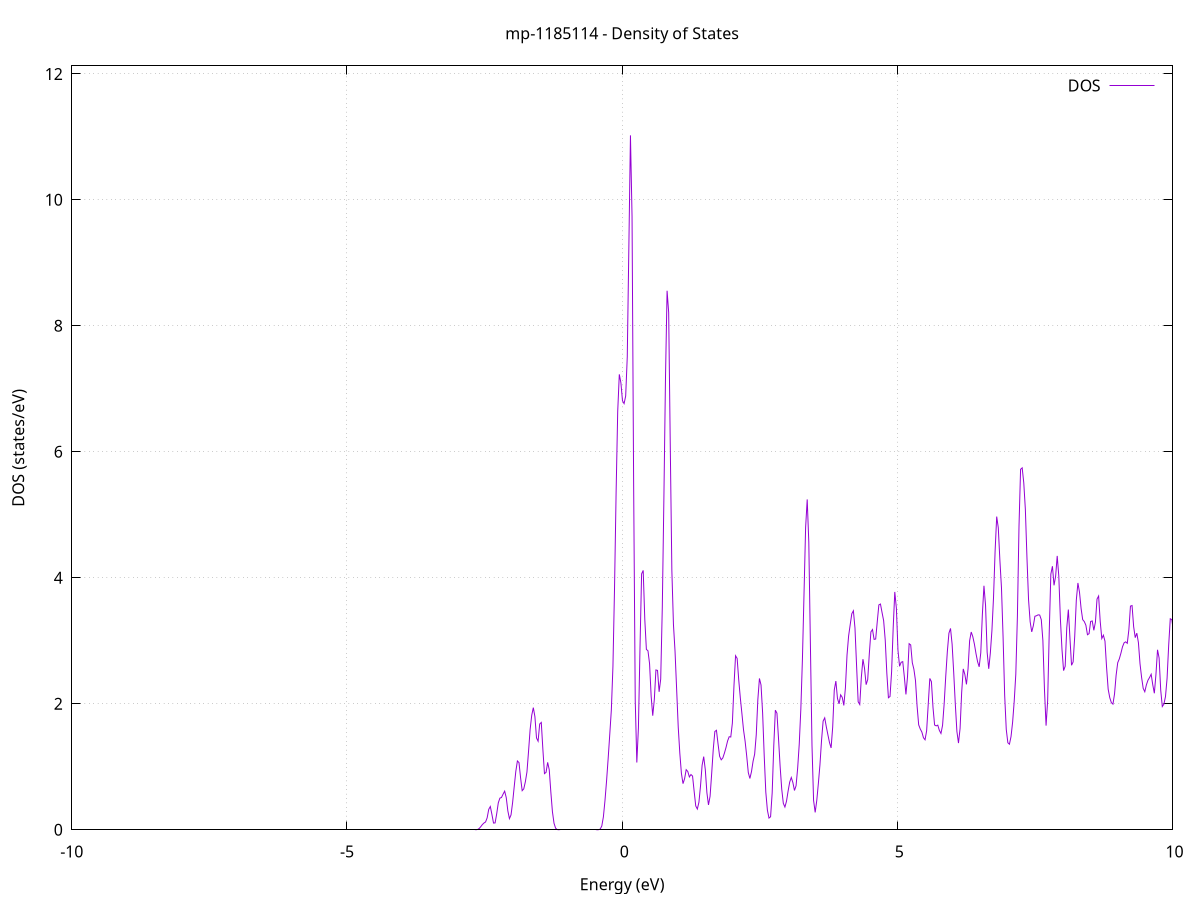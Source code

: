 set title 'mp-1185114 - Density of States'
set xlabel 'Energy (eV)'
set ylabel 'DOS (states/eV)'
set grid
set xrange [-10:10]
set yrange [0:12.127]
set xzeroaxis lt -1
set terminal png size 800,600
set output 'mp-1185114_dos_gnuplot.png'
plot '-' using 1:2 with lines title 'DOS'
-43.018000 0.000000
-42.989100 0.000000
-42.960200 0.000000
-42.931200 0.000000
-42.902300 0.000000
-42.873400 0.000000
-42.844400 0.000000
-42.815500 0.000000
-42.786600 0.000000
-42.757600 0.000000
-42.728700 0.000000
-42.699800 0.000000
-42.670800 0.000000
-42.641900 0.000000
-42.613000 0.000000
-42.584000 0.000000
-42.555100 0.000000
-42.526200 0.000000
-42.497200 0.000000
-42.468300 0.000000
-42.439400 0.000000
-42.410400 0.000000
-42.381500 0.000000
-42.352600 0.000000
-42.323600 0.000000
-42.294700 0.000000
-42.265800 0.000000
-42.236800 0.000000
-42.207900 0.000000
-42.179000 0.000000
-42.150000 0.000000
-42.121100 0.000000
-42.092200 0.000000
-42.063200 0.000000
-42.034300 0.000000
-42.005400 0.000000
-41.976400 0.000000
-41.947500 0.000000
-41.918600 0.000000
-41.889600 0.000000
-41.860700 0.000000
-41.831700 0.000000
-41.802800 0.000000
-41.773900 0.000000
-41.744900 0.000000
-41.716000 0.000000
-41.687100 0.000000
-41.658100 0.000000
-41.629200 0.000000
-41.600300 0.000000
-41.571300 0.000000
-41.542400 0.000000
-41.513500 0.000000
-41.484500 0.000000
-41.455600 0.000000
-41.426700 0.000000
-41.397700 0.000000
-41.368800 0.000000
-41.339900 0.000000
-41.310900 0.000000
-41.282000 0.000000
-41.253100 0.000000
-41.224100 0.000000
-41.195200 0.000000
-41.166300 0.000000
-41.137300 0.000000
-41.108400 0.000000
-41.079500 0.000000
-41.050500 0.000000
-41.021600 0.000000
-40.992700 0.000000
-40.963700 0.000000
-40.934800 0.000000
-40.905900 0.000000
-40.876900 0.000000
-40.848000 0.000000
-40.819100 0.000000
-40.790100 0.000000
-40.761200 0.000000
-40.732300 0.000000
-40.703300 0.000000
-40.674400 0.000000
-40.645500 0.000000
-40.616500 0.000000
-40.587600 0.000000
-40.558700 0.000000
-40.529700 0.002000
-40.500800 0.045600
-40.471900 0.549000
-40.442900 3.485700
-40.414000 11.700600
-40.385100 20.818100
-40.356100 19.666700
-40.327200 9.967800
-40.298300 3.549800
-40.269300 4.354300
-40.240400 9.044900
-40.211500 10.822500
-40.182500 6.893100
-40.153600 2.328200
-40.124700 0.416000
-40.095700 0.039200
-40.066800 0.001900
-40.037900 0.000100
-40.008900 0.000000
-39.980000 0.000000
-39.951100 0.000000
-39.922100 0.000000
-39.893200 0.000000
-39.864300 0.000000
-39.835300 0.000000
-39.806400 0.000000
-39.777500 0.000000
-39.748500 0.000000
-39.719600 0.000000
-39.690700 0.000000
-39.661700 0.000000
-39.632800 0.000000
-39.603900 0.000000
-39.574900 0.000000
-39.546000 0.000000
-39.517100 0.000000
-39.488100 0.000000
-39.459200 0.000000
-39.430300 0.000000
-39.401300 0.000000
-39.372400 0.000000
-39.343500 0.000000
-39.314500 0.000000
-39.285600 0.000000
-39.256700 0.000000
-39.227700 0.000000
-39.198800 0.000000
-39.169900 0.000000
-39.140900 0.000000
-39.112000 0.000000
-39.083100 0.000000
-39.054100 0.000000
-39.025200 0.000000
-38.996300 0.000000
-38.967300 0.000000
-38.938400 0.000000
-38.909500 0.000000
-38.880500 0.000000
-38.851600 0.000000
-38.822600 0.000000
-38.793700 0.000000
-38.764800 0.000000
-38.735800 0.000000
-38.706900 0.000000
-38.678000 0.000000
-38.649000 0.000000
-38.620100 0.000000
-38.591200 0.000000
-38.562200 0.000000
-38.533300 0.000000
-38.504400 0.000000
-38.475400 0.000000
-38.446500 0.000000
-38.417600 0.000000
-38.388600 0.000000
-38.359700 0.000000
-38.330800 0.000000
-38.301800 0.000000
-38.272900 0.000000
-38.244000 0.000000
-38.215000 0.000000
-38.186100 0.000000
-38.157200 0.000000
-38.128200 0.000000
-38.099300 0.000000
-38.070400 0.000000
-38.041400 0.000000
-38.012500 0.000000
-37.983600 0.000000
-37.954600 0.000000
-37.925700 0.000000
-37.896800 0.000000
-37.867800 0.000000
-37.838900 0.000000
-37.810000 0.000000
-37.781000 0.000000
-37.752100 0.000000
-37.723200 0.000000
-37.694200 0.000000
-37.665300 0.000000
-37.636400 0.000000
-37.607400 0.000000
-37.578500 0.000000
-37.549600 0.000000
-37.520600 0.000000
-37.491700 0.000000
-37.462800 0.000000
-37.433800 0.000000
-37.404900 0.000000
-37.376000 0.000000
-37.347000 0.000000
-37.318100 0.000000
-37.289200 0.000000
-37.260200 0.000000
-37.231300 0.000000
-37.202400 0.000000
-37.173400 0.000000
-37.144500 0.000000
-37.115600 0.000000
-37.086600 0.000000
-37.057700 0.000000
-37.028800 0.000000
-36.999800 0.000000
-36.970900 0.000000
-36.942000 0.000000
-36.913000 0.000000
-36.884100 0.000000
-36.855200 0.000000
-36.826200 0.000000
-36.797300 0.000000
-36.768400 0.000000
-36.739400 0.000000
-36.710500 0.000000
-36.681600 0.000000
-36.652600 0.000000
-36.623700 0.000000
-36.594800 0.000000
-36.565800 0.000000
-36.536900 0.000000
-36.508000 0.000000
-36.479000 0.000000
-36.450100 0.000000
-36.421200 0.000000
-36.392200 0.000000
-36.363300 0.000000
-36.334400 0.000000
-36.305400 0.000000
-36.276500 0.000000
-36.247600 0.000000
-36.218600 0.000000
-36.189700 0.000000
-36.160800 0.000000
-36.131800 0.000000
-36.102900 0.000000
-36.074000 0.000000
-36.045000 0.000000
-36.016100 0.000000
-35.987200 0.000000
-35.958200 0.000000
-35.929300 0.000000
-35.900400 0.000000
-35.871400 0.000000
-35.842500 0.000000
-35.813500 0.000000
-35.784600 0.000000
-35.755700 0.000000
-35.726700 0.000000
-35.697800 0.000000
-35.668900 0.000000
-35.639900 0.000000
-35.611000 0.000000
-35.582100 0.000000
-35.553100 0.000000
-35.524200 0.000000
-35.495300 0.000000
-35.466300 0.000000
-35.437400 0.000000
-35.408500 0.000000
-35.379500 0.000000
-35.350600 0.000000
-35.321700 0.000000
-35.292700 0.000000
-35.263800 0.000000
-35.234900 0.000000
-35.205900 0.000000
-35.177000 0.000000
-35.148100 0.000000
-35.119100 0.000000
-35.090200 0.000000
-35.061300 0.000000
-35.032300 0.000000
-35.003400 0.000000
-34.974500 0.000000
-34.945500 0.000000
-34.916600 0.000000
-34.887700 0.000000
-34.858700 0.000000
-34.829800 0.000000
-34.800900 0.000000
-34.771900 0.000000
-34.743000 0.000000
-34.714100 0.000000
-34.685100 0.000000
-34.656200 0.000000
-34.627300 0.000000
-34.598300 0.000000
-34.569400 0.000000
-34.540500 0.000000
-34.511500 0.000000
-34.482600 0.000000
-34.453700 0.000000
-34.424700 0.000000
-34.395800 0.000000
-34.366900 0.000000
-34.337900 0.000000
-34.309000 0.000000
-34.280100 0.000000
-34.251100 0.000000
-34.222200 0.000000
-34.193300 0.000000
-34.164300 0.000000
-34.135400 0.000000
-34.106500 0.000000
-34.077500 0.000000
-34.048600 0.000000
-34.019700 0.000000
-33.990700 0.000000
-33.961800 0.000000
-33.932900 0.000000
-33.903900 0.000000
-33.875000 0.000000
-33.846100 0.000000
-33.817100 0.000000
-33.788200 0.000000
-33.759300 0.000000
-33.730300 0.000000
-33.701400 0.000000
-33.672500 0.000000
-33.643500 0.000000
-33.614600 0.000000
-33.585700 0.000000
-33.556700 0.000000
-33.527800 0.000000
-33.498900 0.000000
-33.469900 0.000000
-33.441000 0.000000
-33.412100 0.000000
-33.383100 0.000000
-33.354200 0.000000
-33.325300 0.000000
-33.296300 0.000000
-33.267400 0.000000
-33.238500 0.000000
-33.209500 0.000000
-33.180600 0.000000
-33.151700 0.000000
-33.122700 0.000000
-33.093800 0.000000
-33.064900 0.000000
-33.035900 0.000000
-33.007000 0.000000
-32.978100 0.000000
-32.949100 0.000000
-32.920200 0.000000
-32.891300 0.000000
-32.862300 0.000000
-32.833400 0.000000
-32.804500 0.000000
-32.775500 0.000000
-32.746600 0.000000
-32.717600 0.000000
-32.688700 0.000000
-32.659800 0.000000
-32.630800 0.000000
-32.601900 0.000000
-32.573000 0.000000
-32.544000 0.000000
-32.515100 0.000000
-32.486200 0.000000
-32.457200 0.000000
-32.428300 0.000000
-32.399400 0.000000
-32.370400 0.000000
-32.341500 0.000000
-32.312600 0.000000
-32.283600 0.000000
-32.254700 0.000000
-32.225800 0.000000
-32.196800 0.000000
-32.167900 0.000000
-32.139000 0.000000
-32.110000 0.000000
-32.081100 0.000000
-32.052200 0.000000
-32.023200 0.000000
-31.994300 0.000000
-31.965400 0.000000
-31.936400 0.000000
-31.907500 0.000000
-31.878600 0.000000
-31.849600 0.000000
-31.820700 0.000000
-31.791800 0.000000
-31.762800 0.000000
-31.733900 0.000000
-31.705000 0.000000
-31.676000 0.000000
-31.647100 0.000000
-31.618200 0.000000
-31.589200 0.000000
-31.560300 0.000000
-31.531400 0.000000
-31.502400 0.000000
-31.473500 0.000000
-31.444600 0.000000
-31.415600 0.000000
-31.386700 0.000000
-31.357800 0.000000
-31.328800 0.000000
-31.299900 0.000000
-31.271000 0.000000
-31.242000 0.000000
-31.213100 0.000000
-31.184200 0.000000
-31.155200 0.000000
-31.126300 0.000000
-31.097400 0.000000
-31.068400 0.000000
-31.039500 0.000000
-31.010600 0.001100
-30.981600 0.025200
-30.952700 0.296700
-30.923800 1.840900
-30.894800 6.038900
-30.865900 10.501700
-30.837000 9.694000
-30.808000 4.748900
-30.779100 1.232600
-30.750200 0.169000
-30.721200 0.012200
-30.692300 0.000700
-30.663400 0.006600
-30.634400 0.117500
-30.605500 1.109700
-30.576600 5.587800
-30.547600 15.046100
-30.518700 21.715300
-30.489800 16.813700
-30.460800 6.980200
-30.431900 1.550700
-30.403000 0.183800
-30.374000 0.011600
-30.345100 0.000400
-30.316200 0.000000
-30.287200 0.000000
-30.258300 0.000000
-30.229400 0.000000
-30.200400 0.000000
-30.171500 0.000000
-30.142600 0.000000
-30.113600 0.000000
-30.084700 0.000000
-30.055800 0.000000
-30.026800 0.000000
-29.997900 0.000000
-29.969000 0.000000
-29.940000 0.000000
-29.911100 0.000000
-29.882200 0.000000
-29.853200 0.000000
-29.824300 0.000000
-29.795400 0.000000
-29.766400 0.000000
-29.737500 0.000000
-29.708500 0.000000
-29.679600 0.000000
-29.650700 0.000000
-29.621700 0.000000
-29.592800 0.000000
-29.563900 0.000000
-29.534900 0.000000
-29.506000 0.000000
-29.477100 0.000000
-29.448100 0.000000
-29.419200 0.000000
-29.390300 0.000000
-29.361300 0.000000
-29.332400 0.000000
-29.303500 0.000000
-29.274500 0.000000
-29.245600 0.000000
-29.216700 0.000000
-29.187700 0.000000
-29.158800 0.000000
-29.129900 0.000000
-29.100900 0.000000
-29.072000 0.000000
-29.043100 0.000000
-29.014100 0.000000
-28.985200 0.000000
-28.956300 0.000000
-28.927300 0.000000
-28.898400 0.000000
-28.869500 0.000000
-28.840500 0.000000
-28.811600 0.000000
-28.782700 0.000000
-28.753700 0.000000
-28.724800 0.000000
-28.695900 0.000000
-28.666900 0.000000
-28.638000 0.000000
-28.609100 0.000000
-28.580100 0.000000
-28.551200 0.000000
-28.522300 0.000000
-28.493300 0.000000
-28.464400 0.000000
-28.435500 0.000000
-28.406500 0.000000
-28.377600 0.000000
-28.348700 0.000000
-28.319700 0.000000
-28.290800 0.000000
-28.261900 0.000000
-28.232900 0.000000
-28.204000 0.000000
-28.175100 0.000000
-28.146100 0.000000
-28.117200 0.000000
-28.088300 0.000000
-28.059300 0.000000
-28.030400 0.000000
-28.001500 0.000000
-27.972500 0.000000
-27.943600 0.000000
-27.914700 0.000000
-27.885700 0.000000
-27.856800 0.000000
-27.827900 0.000000
-27.798900 0.000000
-27.770000 0.000000
-27.741100 0.000000
-27.712100 0.000000
-27.683200 0.000000
-27.654300 0.000000
-27.625300 0.000000
-27.596400 0.000000
-27.567500 0.000000
-27.538500 0.000000
-27.509600 0.000000
-27.480700 0.000000
-27.451700 0.000000
-27.422800 0.000000
-27.393900 0.000000
-27.364900 0.000000
-27.336000 0.000000
-27.307100 0.000000
-27.278100 0.000000
-27.249200 0.000000
-27.220300 0.000000
-27.191300 0.000000
-27.162400 0.000000
-27.133500 0.000000
-27.104500 0.000000
-27.075600 0.000000
-27.046700 0.000000
-27.017700 0.000000
-26.988800 0.000000
-26.959900 0.000000
-26.930900 0.000000
-26.902000 0.000000
-26.873100 0.000000
-26.844100 0.000000
-26.815200 0.000000
-26.786300 0.000000
-26.757300 0.000000
-26.728400 0.000000
-26.699400 0.000000
-26.670500 0.000000
-26.641600 0.000000
-26.612600 0.000000
-26.583700 0.000000
-26.554800 0.000000
-26.525800 0.000000
-26.496900 0.000000
-26.468000 0.000000
-26.439000 0.000000
-26.410100 0.000000
-26.381200 0.000000
-26.352200 0.000000
-26.323300 0.000000
-26.294400 0.000000
-26.265400 0.000000
-26.236500 0.000000
-26.207600 0.000000
-26.178600 0.000000
-26.149700 0.000000
-26.120800 0.000000
-26.091800 0.000000
-26.062900 0.000000
-26.034000 0.000000
-26.005000 0.000000
-25.976100 0.000000
-25.947200 0.000000
-25.918200 0.000000
-25.889300 0.000000
-25.860400 0.000000
-25.831400 0.000000
-25.802500 0.000000
-25.773600 0.000000
-25.744600 0.000000
-25.715700 0.000000
-25.686800 0.000000
-25.657800 0.000000
-25.628900 0.000000
-25.600000 0.000000
-25.571000 0.000000
-25.542100 0.000000
-25.513200 0.000000
-25.484200 0.000000
-25.455300 0.000000
-25.426400 0.000000
-25.397400 0.000000
-25.368500 0.000000
-25.339600 0.000000
-25.310600 0.000000
-25.281700 0.000000
-25.252800 0.000000
-25.223800 0.000000
-25.194900 0.000000
-25.166000 0.000000
-25.137000 0.000000
-25.108100 0.000000
-25.079200 0.000000
-25.050200 0.000000
-25.021300 0.000000
-24.992400 0.000000
-24.963400 0.000000
-24.934500 0.000000
-24.905600 0.000000
-24.876600 0.000000
-24.847700 0.000000
-24.818800 0.000000
-24.789800 0.000000
-24.760900 0.000000
-24.732000 0.000000
-24.703000 0.000000
-24.674100 0.000000
-24.645200 0.000000
-24.616200 0.000000
-24.587300 0.000000
-24.558400 0.000000
-24.529400 0.000000
-24.500500 0.000000
-24.471600 0.000000
-24.442600 0.000000
-24.413700 0.000000
-24.384800 0.000000
-24.355800 0.000000
-24.326900 0.000000
-24.298000 0.000000
-24.269000 0.000000
-24.240100 0.000000
-24.211200 0.000000
-24.182200 0.000000
-24.153300 0.000000
-24.124400 0.000000
-24.095400 0.000000
-24.066500 0.000000
-24.037600 0.000000
-24.008600 0.000000
-23.979700 0.000000
-23.950800 0.000000
-23.921800 0.000000
-23.892900 0.000000
-23.864000 0.000000
-23.835000 0.000000
-23.806100 0.000000
-23.777200 0.000000
-23.748200 0.000000
-23.719300 0.000000
-23.690400 0.000000
-23.661400 0.000000
-23.632500 0.000000
-23.603500 0.000000
-23.574600 0.000000
-23.545700 0.000000
-23.516700 0.000000
-23.487800 0.000000
-23.458900 0.000000
-23.429900 0.000000
-23.401000 0.000000
-23.372100 0.000000
-23.343100 0.000000
-23.314200 0.000000
-23.285300 0.000000
-23.256300 0.000000
-23.227400 0.000000
-23.198500 0.000000
-23.169500 0.000000
-23.140600 0.000000
-23.111700 0.000000
-23.082700 0.000000
-23.053800 0.000000
-23.024900 0.000000
-22.995900 0.000000
-22.967000 0.000000
-22.938100 0.000000
-22.909100 0.000000
-22.880200 0.000000
-22.851300 0.000000
-22.822300 0.000000
-22.793400 0.000000
-22.764500 0.000000
-22.735500 0.000000
-22.706600 0.000000
-22.677700 0.000000
-22.648700 0.000000
-22.619800 0.000000
-22.590900 0.000000
-22.561900 0.000000
-22.533000 0.000000
-22.504100 0.000000
-22.475100 0.000000
-22.446200 0.000000
-22.417300 0.000000
-22.388300 0.000000
-22.359400 0.000000
-22.330500 0.000000
-22.301500 0.000000
-22.272600 0.000000
-22.243700 0.000000
-22.214700 0.000000
-22.185800 0.000000
-22.156900 0.000000
-22.127900 0.000000
-22.099000 0.000000
-22.070100 0.000000
-22.041100 0.000000
-22.012200 0.000000
-21.983300 0.000000
-21.954300 0.000000
-21.925400 0.000000
-21.896500 0.000000
-21.867500 0.000000
-21.838600 0.000000
-21.809700 0.000000
-21.780700 0.000000
-21.751800 0.000000
-21.722900 0.000000
-21.693900 0.000000
-21.665000 0.000000
-21.636100 0.000000
-21.607100 0.000000
-21.578200 0.000000
-21.549300 0.000000
-21.520300 0.000000
-21.491400 0.000000
-21.462500 0.000000
-21.433500 0.000000
-21.404600 0.000000
-21.375700 0.000000
-21.346700 0.000000
-21.317800 0.000000
-21.288900 0.000000
-21.259900 0.000000
-21.231000 0.000000
-21.202100 0.000000
-21.173100 0.000000
-21.144200 0.000000
-21.115300 0.000000
-21.086300 0.000000
-21.057400 0.000000
-21.028500 0.000000
-20.999500 0.000000
-20.970600 0.000000
-20.941700 0.000000
-20.912700 0.000000
-20.883800 0.000000
-20.854900 0.000000
-20.825900 0.000000
-20.797000 0.000000
-20.768100 0.000000
-20.739100 0.000000
-20.710200 0.000000
-20.681300 0.000000
-20.652300 0.000000
-20.623400 0.000000
-20.594400 0.000000
-20.565500 0.000000
-20.536600 0.000000
-20.507600 0.000000
-20.478700 0.000000
-20.449800 0.000000
-20.420800 0.000000
-20.391900 0.000000
-20.363000 0.000000
-20.334000 0.000000
-20.305100 0.000000
-20.276200 0.000000
-20.247200 0.000000
-20.218300 0.000000
-20.189400 0.000000
-20.160400 0.000000
-20.131500 0.000000
-20.102600 0.000000
-20.073600 0.000000
-20.044700 0.000000
-20.015800 0.000000
-19.986800 0.000000
-19.957900 0.000000
-19.929000 0.000000
-19.900000 0.000000
-19.871100 0.000000
-19.842200 0.000000
-19.813200 0.000000
-19.784300 0.000000
-19.755400 0.000000
-19.726400 0.000000
-19.697500 0.000000
-19.668600 0.000000
-19.639600 0.000000
-19.610700 0.000000
-19.581800 0.000000
-19.552800 0.000000
-19.523900 0.000000
-19.495000 0.000000
-19.466000 0.000000
-19.437100 0.000000
-19.408200 0.000000
-19.379200 0.000000
-19.350300 0.000000
-19.321400 0.000000
-19.292400 0.000000
-19.263500 0.000000
-19.234600 0.000000
-19.205600 0.000000
-19.176700 0.000000
-19.147800 0.000000
-19.118800 0.000000
-19.089900 0.000000
-19.061000 0.000000
-19.032000 0.000000
-19.003100 0.000000
-18.974200 0.000000
-18.945200 0.000000
-18.916300 0.000000
-18.887400 0.000000
-18.858400 0.000000
-18.829500 0.000000
-18.800600 0.000000
-18.771600 0.000000
-18.742700 0.000000
-18.713800 0.000000
-18.684800 0.000000
-18.655900 0.000000
-18.627000 0.000000
-18.598000 0.000000
-18.569100 0.000000
-18.540200 0.000000
-18.511200 0.000000
-18.482300 0.000000
-18.453400 0.000000
-18.424400 0.000000
-18.395500 0.000000
-18.366600 0.000000
-18.337600 0.000000
-18.308700 0.000000
-18.279800 0.000000
-18.250800 0.000000
-18.221900 0.000000
-18.193000 0.000000
-18.164000 0.000000
-18.135100 0.000000
-18.106200 0.000000
-18.077200 0.000000
-18.048300 0.000000
-18.019400 0.000000
-17.990400 0.000000
-17.961500 0.000000
-17.932600 0.000000
-17.903600 0.000000
-17.874700 0.000000
-17.845800 0.000000
-17.816800 0.000000
-17.787900 0.000000
-17.759000 0.000000
-17.730000 0.000000
-17.701100 0.000000
-17.672200 0.000000
-17.643200 0.000000
-17.614300 0.000000
-17.585400 0.000000
-17.556400 0.000000
-17.527500 0.000000
-17.498500 0.000000
-17.469600 0.000000
-17.440700 0.000000
-17.411700 0.000000
-17.382800 0.000000
-17.353900 0.000000
-17.324900 0.000000
-17.296000 0.000000
-17.267100 0.000000
-17.238100 0.000000
-17.209200 0.000000
-17.180300 0.000000
-17.151300 0.000000
-17.122400 0.000000
-17.093500 0.000000
-17.064500 0.000000
-17.035600 0.000000
-17.006700 0.000000
-16.977700 0.000000
-16.948800 0.000000
-16.919900 0.000000
-16.890900 0.000000
-16.862000 0.000000
-16.833100 0.000000
-16.804100 0.000000
-16.775200 0.000000
-16.746300 0.000000
-16.717300 0.000000
-16.688400 0.000000
-16.659500 0.000000
-16.630500 0.000000
-16.601600 0.000000
-16.572700 0.000000
-16.543700 0.000000
-16.514800 0.000000
-16.485900 0.000000
-16.456900 0.000000
-16.428000 0.000000
-16.399100 0.000000
-16.370100 0.000000
-16.341200 0.000000
-16.312300 0.000000
-16.283300 0.000000
-16.254400 0.000000
-16.225500 0.000000
-16.196500 0.000000
-16.167600 0.000000
-16.138700 0.000000
-16.109700 0.000000
-16.080800 0.000000
-16.051900 0.000000
-16.022900 0.000000
-15.994000 0.000000
-15.965100 0.000000
-15.936100 0.000000
-15.907200 0.000000
-15.878300 0.000000
-15.849300 0.000000
-15.820400 0.000000
-15.791500 0.000000
-15.762500 0.000000
-15.733600 0.000000
-15.704700 0.000000
-15.675700 0.000000
-15.646800 0.000000
-15.617900 0.000000
-15.588900 0.000000
-15.560000 0.000000
-15.531100 0.000000
-15.502100 0.000000
-15.473200 0.000000
-15.444300 0.000000
-15.415300 0.000000
-15.386400 0.000000
-15.357500 0.000000
-15.328500 0.000000
-15.299600 0.000000
-15.270700 0.000000
-15.241700 0.000000
-15.212800 0.000000
-15.183900 0.000000
-15.154900 0.000000
-15.126000 0.000000
-15.097100 0.000000
-15.068100 0.000000
-15.039200 0.000000
-15.010300 0.000000
-14.981300 0.000000
-14.952400 0.000000
-14.923500 0.000000
-14.894500 0.000000
-14.865600 0.000000
-14.836700 0.000000
-14.807700 0.000000
-14.778800 0.000000
-14.749900 0.000000
-14.720900 0.000000
-14.692000 0.000000
-14.663100 0.001400
-14.634100 0.028600
-14.605200 0.311700
-14.576300 1.829800
-14.547300 5.827700
-14.518400 10.150500
-14.489400 9.980200
-14.460500 7.358300
-14.431600 10.166300
-14.402600 18.380600
-14.373700 20.880300
-14.344800 13.207900
-14.315800 4.593400
-14.286900 0.880700
-14.258000 0.180100
-14.229000 0.671000
-14.200100 3.024100
-14.171200 8.660000
-14.142200 16.218500
-14.113300 21.675900
-14.084400 25.704500
-14.055400 33.488200
-14.026500 40.509000
-13.997600 34.075100
-13.968600 17.315700
-13.939700 5.039600
-13.910800 0.820100
-13.881800 0.073600
-13.852900 0.003600
-13.824000 0.000100
-13.795000 0.000000
-13.766100 0.000000
-13.737200 0.000000
-13.708200 0.000000
-13.679300 0.000000
-13.650400 0.000000
-13.621400 0.000000
-13.592500 0.000000
-13.563600 0.000000
-13.534600 0.000000
-13.505700 0.000000
-13.476800 0.000000
-13.447800 0.000000
-13.418900 0.000000
-13.390000 0.000000
-13.361000 0.000000
-13.332100 0.000000
-13.303200 0.000000
-13.274200 0.000000
-13.245300 0.000000
-13.216400 0.000000
-13.187400 0.000000
-13.158500 0.000000
-13.129600 0.000000
-13.100600 0.000000
-13.071700 0.000000
-13.042800 0.000000
-13.013800 0.000000
-12.984900 0.000000
-12.956000 0.000000
-12.927000 0.000000
-12.898100 0.000000
-12.869200 0.000000
-12.840200 0.000000
-12.811300 0.000000
-12.782400 0.000000
-12.753400 0.000000
-12.724500 0.000000
-12.695600 0.000000
-12.666600 0.000000
-12.637700 0.000000
-12.608800 0.000000
-12.579800 0.000000
-12.550900 0.000000
-12.522000 0.000000
-12.493000 0.000000
-12.464100 0.000000
-12.435200 0.000000
-12.406200 0.000000
-12.377300 0.000000
-12.348400 0.000000
-12.319400 0.000000
-12.290500 0.000000
-12.261600 0.000000
-12.232600 0.000000
-12.203700 0.000000
-12.174800 0.000000
-12.145800 0.000000
-12.116900 0.000000
-12.088000 0.000000
-12.059000 0.000000
-12.030100 0.000000
-12.001200 0.000000
-11.972200 0.000000
-11.943300 0.000000
-11.914400 0.000000
-11.885400 0.000000
-11.856500 0.000000
-11.827600 0.000000
-11.798600 0.000000
-11.769700 0.000000
-11.740800 0.000000
-11.711800 0.000000
-11.682900 0.000000
-11.654000 0.000000
-11.625000 0.000000
-11.596100 0.000000
-11.567200 0.000000
-11.538200 0.000000
-11.509300 0.000000
-11.480300 0.000000
-11.451400 0.000000
-11.422500 0.000000
-11.393500 0.000000
-11.364600 0.000000
-11.335700 0.000000
-11.306700 0.000000
-11.277800 0.000000
-11.248900 0.000000
-11.219900 0.000000
-11.191000 0.000000
-11.162100 0.000000
-11.133100 0.000000
-11.104200 0.000000
-11.075300 0.000000
-11.046300 0.000000
-11.017400 0.000000
-10.988500 0.000000
-10.959500 0.000000
-10.930600 0.000000
-10.901700 0.000000
-10.872700 0.000000
-10.843800 0.000000
-10.814900 0.000000
-10.785900 0.000000
-10.757000 0.000000
-10.728100 0.000000
-10.699100 0.000000
-10.670200 0.000000
-10.641300 0.000000
-10.612300 0.000000
-10.583400 0.000000
-10.554500 0.000000
-10.525500 0.000000
-10.496600 0.000000
-10.467700 0.000000
-10.438700 0.000000
-10.409800 0.000000
-10.380900 0.000000
-10.351900 0.000000
-10.323000 0.000000
-10.294100 0.000000
-10.265100 0.000000
-10.236200 0.000000
-10.207300 0.000000
-10.178300 0.000000
-10.149400 0.000000
-10.120500 0.000000
-10.091500 0.000000
-10.062600 0.000000
-10.033700 0.000000
-10.004700 0.000000
-9.975800 0.000000
-9.946900 0.000000
-9.917900 0.000000
-9.889000 0.000000
-9.860100 0.000000
-9.831100 0.000000
-9.802200 0.000000
-9.773300 0.000000
-9.744300 0.000000
-9.715400 0.000000
-9.686500 0.000000
-9.657500 0.000000
-9.628600 0.000000
-9.599700 0.000000
-9.570700 0.000000
-9.541800 0.000000
-9.512900 0.000000
-9.483900 0.000000
-9.455000 0.000000
-9.426100 0.000000
-9.397100 0.000000
-9.368200 0.000000
-9.339300 0.000000
-9.310300 0.000000
-9.281400 0.000000
-9.252500 0.000000
-9.223500 0.000000
-9.194600 0.000000
-9.165700 0.000000
-9.136700 0.000000
-9.107800 0.000000
-9.078900 0.000000
-9.049900 0.000000
-9.021000 0.000000
-8.992100 0.000000
-8.963100 0.000000
-8.934200 0.000000
-8.905300 0.000000
-8.876300 0.000000
-8.847400 0.000000
-8.818500 0.000000
-8.789500 0.000000
-8.760600 0.000000
-8.731700 0.000000
-8.702700 0.000000
-8.673800 0.000000
-8.644900 0.000000
-8.615900 0.000000
-8.587000 0.000000
-8.558100 0.000000
-8.529100 0.000000
-8.500200 0.000000
-8.471300 0.000000
-8.442300 0.000000
-8.413400 0.000000
-8.384400 0.000000
-8.355500 0.000000
-8.326600 0.000000
-8.297600 0.000000
-8.268700 0.000000
-8.239800 0.000000
-8.210800 0.000000
-8.181900 0.000000
-8.153000 0.000000
-8.124000 0.000000
-8.095100 0.000000
-8.066200 0.000000
-8.037200 0.000000
-8.008300 0.000000
-7.979400 0.000000
-7.950400 0.000000
-7.921500 0.000000
-7.892600 0.000000
-7.863600 0.000000
-7.834700 0.000000
-7.805800 0.000000
-7.776800 0.000000
-7.747900 0.000000
-7.719000 0.000000
-7.690000 0.000000
-7.661100 0.000000
-7.632200 0.000000
-7.603200 0.000000
-7.574300 0.000000
-7.545400 0.000000
-7.516400 0.000000
-7.487500 0.000000
-7.458600 0.000000
-7.429600 0.000000
-7.400700 0.000000
-7.371800 0.000000
-7.342800 0.000000
-7.313900 0.000000
-7.285000 0.000000
-7.256000 0.000000
-7.227100 0.000000
-7.198200 0.000000
-7.169200 0.000000
-7.140300 0.000000
-7.111400 0.000000
-7.082400 0.000000
-7.053500 0.000000
-7.024600 0.000000
-6.995600 0.000000
-6.966700 0.000000
-6.937800 0.000000
-6.908800 0.000000
-6.879900 0.000000
-6.851000 0.000000
-6.822000 0.000000
-6.793100 0.000000
-6.764200 0.000000
-6.735200 0.000000
-6.706300 0.000000
-6.677400 0.000000
-6.648400 0.000000
-6.619500 0.000000
-6.590600 0.000000
-6.561600 0.000000
-6.532700 0.000000
-6.503800 0.000000
-6.474800 0.000000
-6.445900 0.000000
-6.417000 0.000000
-6.388000 0.000000
-6.359100 0.000000
-6.330200 0.000000
-6.301200 0.000000
-6.272300 0.000000
-6.243400 0.000000
-6.214400 0.000000
-6.185500 0.000000
-6.156600 0.000000
-6.127600 0.000000
-6.098700 0.000000
-6.069800 0.000000
-6.040800 0.000000
-6.011900 0.000000
-5.983000 0.000000
-5.954000 0.000000
-5.925100 0.000000
-5.896200 0.000000
-5.867200 0.000000
-5.838300 0.000000
-5.809400 0.000000
-5.780400 0.000000
-5.751500 0.000000
-5.722600 0.000000
-5.693600 0.000000
-5.664700 0.000000
-5.635800 0.000000
-5.606800 0.000000
-5.577900 0.000000
-5.549000 0.000000
-5.520000 0.000000
-5.491100 0.000000
-5.462200 0.000000
-5.433200 0.000000
-5.404300 0.000000
-5.375300 0.000000
-5.346400 0.000000
-5.317500 0.000000
-5.288500 0.000000
-5.259600 0.000000
-5.230700 0.000000
-5.201700 0.000000
-5.172800 0.000000
-5.143900 0.000000
-5.114900 0.000000
-5.086000 0.000000
-5.057100 0.000000
-5.028100 0.000000
-4.999200 0.000000
-4.970300 0.000000
-4.941300 0.000000
-4.912400 0.000000
-4.883500 0.000000
-4.854500 0.000000
-4.825600 0.000000
-4.796700 0.000000
-4.767700 0.000000
-4.738800 0.000000
-4.709900 0.000000
-4.680900 0.000000
-4.652000 0.000000
-4.623100 0.000000
-4.594100 0.000000
-4.565200 0.000000
-4.536300 0.000000
-4.507300 0.000000
-4.478400 0.000000
-4.449500 0.000000
-4.420500 0.000000
-4.391600 0.000000
-4.362700 0.000000
-4.333700 0.000000
-4.304800 0.000000
-4.275900 0.000000
-4.246900 0.000000
-4.218000 0.000000
-4.189100 0.000000
-4.160100 0.000000
-4.131200 0.000000
-4.102300 0.000000
-4.073300 0.000000
-4.044400 0.000000
-4.015500 0.000000
-3.986500 0.000000
-3.957600 0.000000
-3.928700 0.000000
-3.899700 0.000000
-3.870800 0.000000
-3.841900 0.000000
-3.812900 0.000000
-3.784000 0.000000
-3.755100 0.000000
-3.726100 0.000000
-3.697200 0.000000
-3.668300 0.000000
-3.639300 0.000000
-3.610400 0.000000
-3.581500 0.000000
-3.552500 0.000000
-3.523600 0.000000
-3.494700 0.000000
-3.465700 0.000000
-3.436800 0.000000
-3.407900 0.000000
-3.378900 0.000000
-3.350000 0.000000
-3.321100 0.000000
-3.292100 0.000000
-3.263200 0.000000
-3.234300 0.000000
-3.205300 0.000000
-3.176400 0.000000
-3.147500 0.000000
-3.118500 0.000000
-3.089600 0.000000
-3.060700 0.000000
-3.031700 0.000000
-3.002800 0.000000
-2.973900 0.000000
-2.944900 0.000000
-2.916000 0.000000
-2.887100 0.000000
-2.858100 0.000000
-2.829200 0.000000
-2.800300 0.000000
-2.771300 0.000000
-2.742400 0.000000
-2.713500 0.000000
-2.684500 0.000000
-2.655600 0.000600
-2.626700 0.004900
-2.597700 0.020000
-2.568800 0.049100
-2.539900 0.082600
-2.510900 0.107400
-2.482000 0.123600
-2.453100 0.189000
-2.424100 0.324100
-2.395200 0.369500
-2.366200 0.242500
-2.337300 0.106900
-2.308400 0.108700
-2.279400 0.253300
-2.250500 0.427300
-2.221600 0.502300
-2.192600 0.512400
-2.163700 0.565400
-2.134800 0.612900
-2.105800 0.510300
-2.076900 0.300200
-2.048000 0.176400
-2.019000 0.235900
-1.990100 0.432800
-1.961200 0.682900
-1.932200 0.926300
-1.903300 1.092300
-1.874400 1.066900
-1.845400 0.825400
-1.816500 0.620800
-1.787600 0.649300
-1.758600 0.762200
-1.729700 0.917900
-1.700800 1.245000
-1.671800 1.594600
-1.642900 1.817800
-1.614000 1.939300
-1.585000 1.795600
-1.556100 1.457700
-1.527200 1.406200
-1.498200 1.679400
-1.469300 1.703900
-1.440400 1.276800
-1.411400 0.891600
-1.382500 0.911300
-1.353600 1.070100
-1.324600 0.952500
-1.295700 0.599500
-1.266800 0.286700
-1.237800 0.103500
-1.208900 0.024600
-1.180000 0.003400
-1.151000 0.000300
-1.122100 0.000000
-1.093200 0.000000
-1.064200 0.000000
-1.035300 0.000000
-1.006400 0.000000
-0.977400 0.000000
-0.948500 0.000000
-0.919600 0.000000
-0.890600 0.000000
-0.861700 0.000000
-0.832800 0.000000
-0.803800 0.000000
-0.774900 0.000000
-0.746000 0.000000
-0.717000 0.000000
-0.688100 0.000000
-0.659200 0.000000
-0.630200 0.000000
-0.601300 0.000000
-0.572400 0.000000
-0.543400 0.000000
-0.514500 0.000000
-0.485600 0.000000
-0.456600 0.000100
-0.427700 0.001200
-0.398800 0.011000
-0.369800 0.059700
-0.340900 0.203900
-0.312000 0.462500
-0.283000 0.778000
-0.254100 1.132400
-0.225200 1.511400
-0.196200 1.903500
-0.167300 2.592000
-0.138400 3.834700
-0.109400 5.366700
-0.080500 6.642100
-0.051600 7.229800
-0.022600 7.095300
0.006300 6.809800
0.035200 6.765600
0.064200 6.886400
0.093100 7.507100
0.122000 9.249400
0.151000 11.024500
0.179900 9.732400
0.208800 5.480900
0.237800 2.055300
0.266700 1.068100
0.295600 1.616900
0.324600 2.893100
0.353500 4.062200
0.382400 4.117600
0.411400 3.342400
0.440300 2.864200
0.469200 2.841100
0.498200 2.637400
0.527100 2.119800
0.556000 1.810900
0.585000 2.073000
0.613900 2.537200
0.642800 2.529800
0.671800 2.190200
0.700700 2.392900
0.729700 3.533200
0.758600 5.266200
0.787500 7.167600
0.816500 8.557100
0.845400 8.212000
0.874300 6.106200
0.903300 4.114300
0.932200 3.259200
0.961100 2.833100
0.990100 2.229900
1.019000 1.631400
1.047900 1.215200
1.076900 0.895200
1.105800 0.732200
1.134700 0.810800
1.163700 0.954000
1.192600 0.925700
1.221500 0.838700
1.250500 0.876900
1.279400 0.852500
1.308300 0.610900
1.337300 0.378500
1.366200 0.329400
1.395100 0.436700
1.424100 0.697200
1.453000 1.023900
1.481900 1.161200
1.510900 0.954600
1.539800 0.589800
1.568700 0.394600
1.597700 0.532000
1.626600 0.890300
1.655500 1.276700
1.684500 1.560500
1.713400 1.579300
1.742300 1.363700
1.771300 1.166300
1.800200 1.110600
1.829100 1.140000
1.858100 1.216400
1.887000 1.305600
1.915900 1.409900
1.944900 1.477000
1.973800 1.473000
2.002700 1.692700
2.031700 2.283800
2.060600 2.762800
2.089500 2.720200
2.118500 2.378300
2.147400 2.092800
2.176300 1.843400
2.205300 1.586700
2.234200 1.406800
2.263100 1.172600
2.292100 0.908900
2.321000 0.814600
2.349900 0.922000
2.378900 1.087100
2.407800 1.200700
2.436700 1.507500
2.465700 2.067000
2.494600 2.402500
2.523500 2.298500
2.552500 1.853400
2.581400 1.175500
2.610300 0.598000
2.639300 0.311000
2.668200 0.185800
2.697100 0.206500
2.726100 0.586300
2.755000 1.332400
2.783900 1.899100
2.812900 1.850500
2.841800 1.440400
2.870700 1.005500
2.899700 0.644700
2.928600 0.419700
2.957500 0.360700
2.986500 0.454100
3.015400 0.614100
3.044300 0.755900
3.073300 0.830000
3.102200 0.749800
3.131100 0.624000
3.160100 0.698500
3.189000 0.976700
3.217900 1.359900
3.246900 1.916600
3.275800 2.710500
3.304700 3.746600
3.333700 4.798100
3.362600 5.244100
3.391500 4.567000
3.420500 2.948800
3.449400 1.346000
3.478300 0.467900
3.507300 0.275900
3.536200 0.463500
3.565100 0.734400
3.594100 1.031200
3.623000 1.418100
3.651900 1.725800
3.680900 1.776600
3.709800 1.634500
3.738800 1.507300
3.767700 1.384100
3.796600 1.299200
3.825600 1.629900
3.854500 2.219000
3.883400 2.361000
3.912400 2.085800
3.941300 1.998300
3.970200 2.142500
3.999200 2.102300
4.028100 1.973800
4.057000 2.255500
4.086000 2.772900
4.114900 3.076900
4.143800 3.255800
4.172800 3.429800
4.201700 3.476900
4.230600 3.202800
4.259600 2.607200
4.288500 2.032200
4.317400 1.989000
4.346400 2.423600
4.375300 2.708500
4.404200 2.560800
4.433200 2.303700
4.462100 2.385900
4.491000 2.792700
4.520000 3.141100
4.548900 3.178700
4.577800 3.022600
4.606800 3.028000
4.635700 3.305900
4.664600 3.569800
4.693600 3.583900
4.722500 3.449000
4.751400 3.320000
4.780400 3.010300
4.809300 2.486500
4.838200 2.096100
4.867200 2.115900
4.896100 2.508300
4.925000 3.206600
4.954000 3.775700
4.982900 3.517100
5.011800 2.849400
5.040800 2.595500
5.069700 2.659300
5.098600 2.669000
5.127600 2.427300
5.156500 2.148200
5.185400 2.434000
5.214400 2.954200
5.243300 2.934000
5.272200 2.652600
5.301200 2.548200
5.330100 2.368500
5.359000 1.965200
5.388000 1.666200
5.416900 1.599800
5.445800 1.551800
5.474800 1.461400
5.503700 1.428600
5.532600 1.571300
5.561600 1.990600
5.590500 2.402700
5.619400 2.351300
5.648400 1.940600
5.677300 1.663400
5.706200 1.649500
5.735200 1.660900
5.764100 1.576700
5.793000 1.529000
5.822000 1.658400
5.850900 1.998100
5.879800 2.435600
5.908800 2.829300
5.937700 3.120900
5.966600 3.196400
5.995600 2.945800
6.024500 2.498300
6.053400 1.998500
6.082400 1.562000
6.111300 1.376800
6.140200 1.606600
6.169200 2.179600
6.198100 2.554100
6.227000 2.466200
6.256000 2.308300
6.284900 2.552600
6.313800 3.001300
6.342800 3.139400
6.371700 3.065600
6.400600 2.947200
6.429600 2.796600
6.458500 2.667600
6.487400 2.586700
6.516400 2.809300
6.545300 3.418600
6.574200 3.873800
6.603200 3.562000
6.632100 2.817900
6.661000 2.555600
6.690000 2.804700
6.718900 3.162900
6.747900 3.686800
6.776800 4.424600
6.805700 4.972100
6.834700 4.793500
6.863600 4.281300
6.892500 3.840800
6.921500 3.063300
6.950400 2.137700
6.979300 1.594700
7.008300 1.381300
7.037200 1.358500
7.066100 1.479800
7.095100 1.710300
7.124000 2.041900
7.152900 2.471100
7.181900 3.387600
7.210800 4.811500
7.239700 5.722600
7.268700 5.745400
7.297600 5.507300
7.326500 5.086100
7.355500 4.320800
7.384400 3.652600
7.413300 3.304200
7.442300 3.141600
7.471200 3.239300
7.500100 3.389700
7.529100 3.397700
7.558000 3.412000
7.586900 3.409100
7.615900 3.335200
7.644800 3.006300
7.673700 2.225300
7.702700 1.653300
7.731600 2.051400
7.760500 3.144800
7.789500 4.058500
7.818400 4.183700
7.847300 3.880700
7.876300 4.023400
7.905200 4.348000
7.934100 4.025300
7.963100 3.343500
7.992000 2.862600
8.020900 2.526600
8.049900 2.595500
8.078800 3.204800
8.107700 3.496100
8.136700 3.042500
8.165600 2.611400
8.194500 2.665100
8.223500 3.072200
8.252400 3.646400
8.281300 3.918100
8.310300 3.770600
8.339200 3.513600
8.368100 3.335900
8.397100 3.305500
8.426000 3.247700
8.454900 3.096400
8.483900 3.113100
8.512800 3.307100
8.541700 3.315100
8.570700 3.166200
8.599600 3.296500
8.628500 3.662700
8.657500 3.711100
8.686400 3.310200
8.715300 3.036000
8.744300 3.089200
8.773200 2.994100
8.802100 2.577700
8.831100 2.231800
8.860000 2.097700
8.888900 2.018300
8.917900 1.994600
8.946800 2.156900
8.975700 2.454000
9.004700 2.652200
9.033600 2.713000
9.062500 2.802000
9.091500 2.904300
9.120400 2.968000
9.149300 2.983300
9.178300 2.960400
9.207200 3.176200
9.236100 3.550600
9.265100 3.559900
9.294000 3.224500
9.322900 3.050200
9.351900 3.121600
9.380800 2.970700
9.409700 2.636200
9.438700 2.418200
9.467600 2.244600
9.496500 2.191400
9.525500 2.300100
9.554400 2.374300
9.583300 2.417700
9.612300 2.468700
9.641200 2.303000
9.670100 2.167200
9.699100 2.464400
9.728000 2.857300
9.756900 2.726700
9.785900 2.217600
9.814800 1.956800
9.843800 1.994600
9.872700 2.115400
9.901600 2.405300
9.930600 2.928400
9.959500 3.350100
9.988400 3.335900
10.017400 3.140700
10.046300 3.016000
10.075200 2.928500
10.104200 2.973300
10.133100 3.087200
10.162000 2.905000
10.191000 2.384800
10.219900 1.882800
10.248800 1.681300
10.277800 1.809200
10.306700 2.157000
10.335600 2.591800
10.364600 2.998700
10.393500 3.284200
10.422400 3.365800
10.451400 3.384400
10.480300 3.302100
10.509200 2.944000
10.538200 2.526100
10.567100 2.267000
10.596000 2.160700
10.625000 2.461100
10.653900 3.282000
10.682800 4.020000
10.711800 3.980500
10.740700 3.163500
10.769600 2.331500
10.798600 2.117700
10.827500 2.377600
10.856400 2.709000
10.885400 2.926600
10.914300 2.909000
10.943200 2.727500
10.972200 2.804400
11.001100 3.085900
11.030000 3.013400
11.059000 2.504500
11.087900 2.081000
11.116800 2.061600
11.145800 2.310400
11.174700 2.700400
11.203600 3.244800
11.232600 3.812300
11.261500 4.044300
11.290400 3.756100
11.319400 3.157400
11.348300 2.723200
11.377200 2.511900
11.406200 2.306200
11.435100 2.129400
11.464000 2.094900
11.493000 2.361000
11.521900 2.680300
11.550800 2.706800
11.579800 2.543200
11.608700 2.311600
11.637600 2.054400
11.666600 1.992400
11.695500 2.367400
11.724400 2.788600
11.753400 2.772100
11.782300 2.364200
11.811200 1.711900
11.840200 1.165000
11.869100 0.965700
11.898000 0.882700
11.927000 0.764900
11.955900 0.620300
11.984800 0.414300
12.013800 0.257400
12.042700 0.200200
12.071600 0.133900
12.100600 0.054000
12.129500 0.019200
12.158400 0.034100
12.187400 0.072200
12.216300 0.083900
12.245200 0.051900
12.274200 0.017000
12.303100 0.002900
12.332000 0.000300
12.361000 0.000000
12.389900 0.000000
12.418800 0.000000
12.447800 0.000000
12.476700 0.000000
12.505600 0.000000
12.534600 0.000000
12.563500 0.000000
12.592400 0.000000
12.621400 0.000000
12.650300 0.000000
12.679200 0.000000
12.708200 0.000000
12.737100 0.000000
12.766000 0.000000
12.795000 0.000000
12.823900 0.000000
12.852900 0.000000
12.881800 0.000000
12.910700 0.000000
12.939700 0.000000
12.968600 0.000000
12.997500 0.000000
13.026500 0.000000
13.055400 0.000000
13.084300 0.000000
13.113300 0.000000
13.142200 0.000000
13.171100 0.000000
13.200100 0.000000
13.229000 0.000000
13.257900 0.000000
13.286900 0.000000
13.315800 0.000000
13.344700 0.000000
13.373700 0.000000
13.402600 0.000000
13.431500 0.000000
13.460500 0.000000
13.489400 0.000000
13.518300 0.000000
13.547300 0.000000
13.576200 0.000000
13.605100 0.000000
13.634100 0.000000
13.663000 0.000000
13.691900 0.000000
13.720900 0.000000
13.749800 0.000000
13.778700 0.000000
13.807700 0.000000
13.836600 0.000000
13.865500 0.000000
13.894500 0.000000
13.923400 0.000000
13.952300 0.000000
13.981300 0.000000
14.010200 0.000000
14.039100 0.000000
14.068100 0.000000
14.097000 0.000000
14.125900 0.000000
14.154900 0.000000
14.183800 0.000000
14.212700 0.000000
14.241700 0.000000
14.270600 0.000000
14.299500 0.000000
14.328500 0.000000
14.357400 0.000000
14.386300 0.000000
14.415300 0.000000
14.444200 0.000000
14.473100 0.000000
14.502100 0.000000
14.531000 0.000000
14.559900 0.000000
14.588900 0.000000
14.617800 0.000000
14.646700 0.000000
14.675700 0.000000
14.704600 0.000000
14.733500 0.000000
14.762500 0.000000
14.791400 0.000000
14.820300 0.000000
14.849300 0.000000
e
